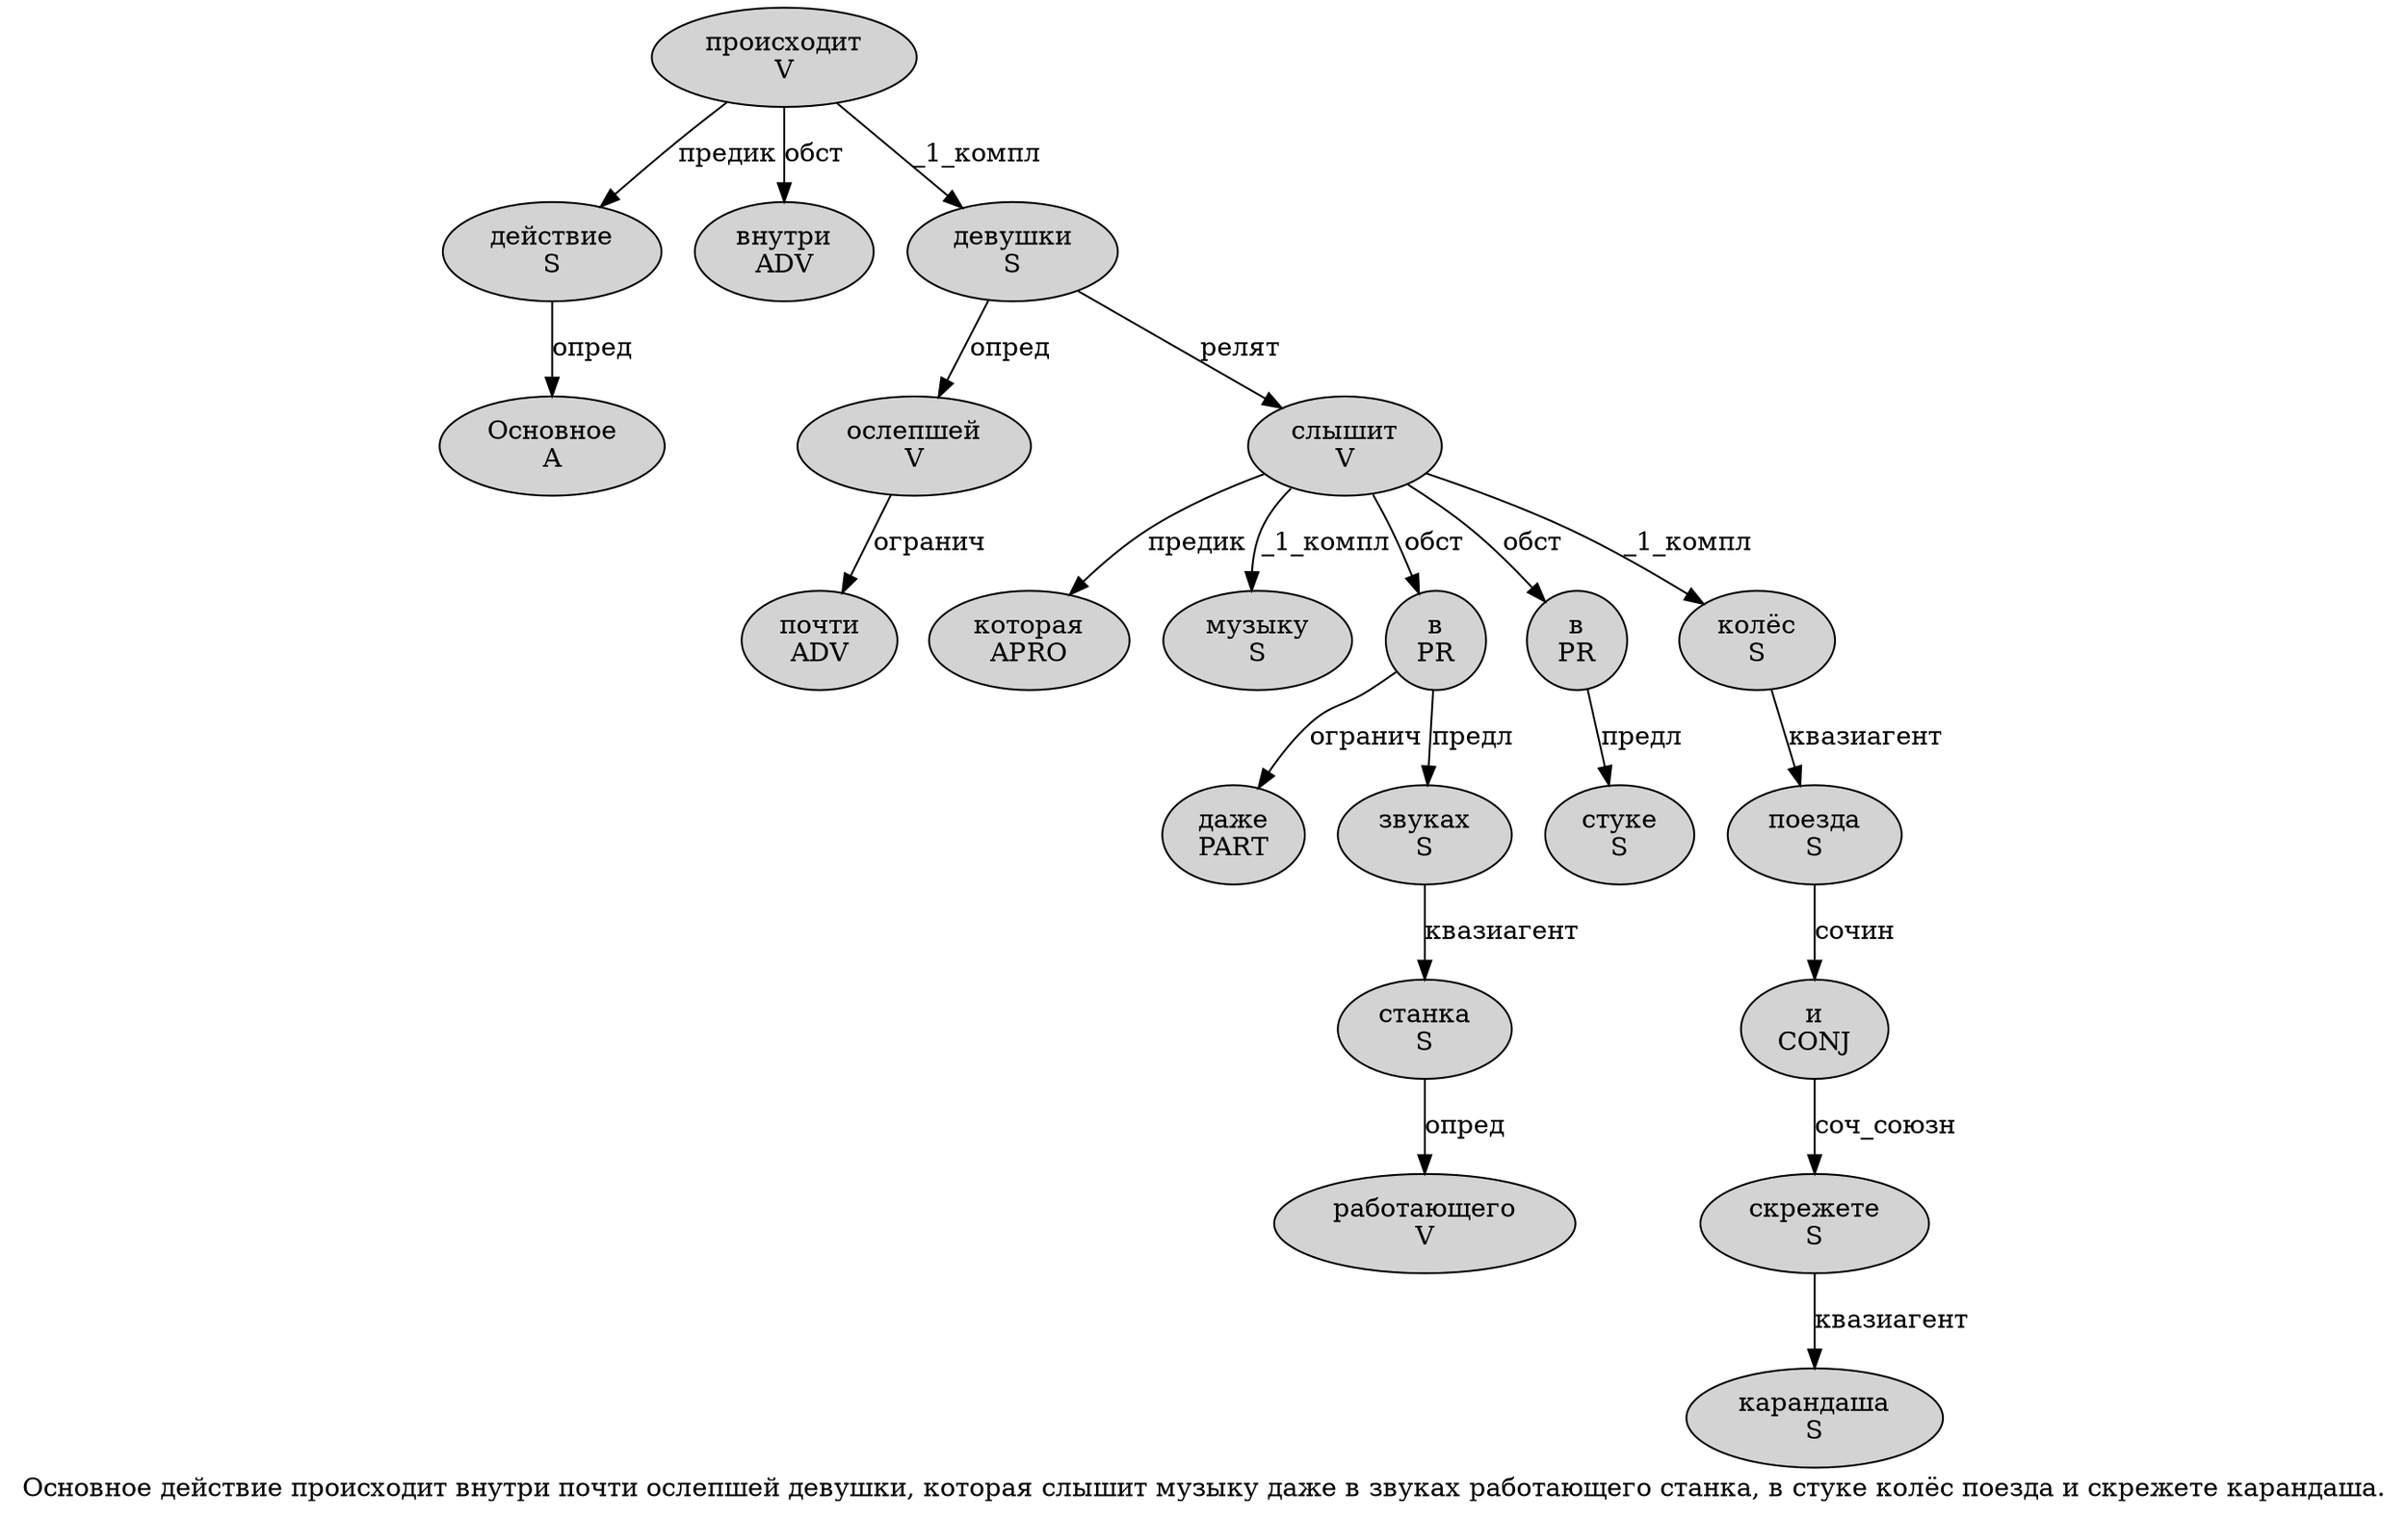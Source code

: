 digraph SENTENCE_1712 {
	graph [label="Основное действие происходит внутри почти ослепшей девушки, которая слышит музыку даже в звуках работающего станка, в стуке колёс поезда и скрежете карандаша."]
	node [style=filled]
		0 [label="Основное
A" color="" fillcolor=lightgray penwidth=1 shape=ellipse]
		1 [label="действие
S" color="" fillcolor=lightgray penwidth=1 shape=ellipse]
		2 [label="происходит
V" color="" fillcolor=lightgray penwidth=1 shape=ellipse]
		3 [label="внутри
ADV" color="" fillcolor=lightgray penwidth=1 shape=ellipse]
		4 [label="почти
ADV" color="" fillcolor=lightgray penwidth=1 shape=ellipse]
		5 [label="ослепшей
V" color="" fillcolor=lightgray penwidth=1 shape=ellipse]
		6 [label="девушки
S" color="" fillcolor=lightgray penwidth=1 shape=ellipse]
		8 [label="которая
APRO" color="" fillcolor=lightgray penwidth=1 shape=ellipse]
		9 [label="слышит
V" color="" fillcolor=lightgray penwidth=1 shape=ellipse]
		10 [label="музыку
S" color="" fillcolor=lightgray penwidth=1 shape=ellipse]
		11 [label="даже
PART" color="" fillcolor=lightgray penwidth=1 shape=ellipse]
		12 [label="в
PR" color="" fillcolor=lightgray penwidth=1 shape=ellipse]
		13 [label="звуках
S" color="" fillcolor=lightgray penwidth=1 shape=ellipse]
		14 [label="работающего
V" color="" fillcolor=lightgray penwidth=1 shape=ellipse]
		15 [label="станка
S" color="" fillcolor=lightgray penwidth=1 shape=ellipse]
		17 [label="в
PR" color="" fillcolor=lightgray penwidth=1 shape=ellipse]
		18 [label="стуке
S" color="" fillcolor=lightgray penwidth=1 shape=ellipse]
		19 [label="колёс
S" color="" fillcolor=lightgray penwidth=1 shape=ellipse]
		20 [label="поезда
S" color="" fillcolor=lightgray penwidth=1 shape=ellipse]
		21 [label="и
CONJ" color="" fillcolor=lightgray penwidth=1 shape=ellipse]
		22 [label="скрежете
S" color="" fillcolor=lightgray penwidth=1 shape=ellipse]
		23 [label="карандаша
S" color="" fillcolor=lightgray penwidth=1 shape=ellipse]
			6 -> 5 [label="опред"]
			6 -> 9 [label="релят"]
			5 -> 4 [label="огранич"]
			17 -> 18 [label="предл"]
			2 -> 1 [label="предик"]
			2 -> 3 [label="обст"]
			2 -> 6 [label="_1_компл"]
			19 -> 20 [label="квазиагент"]
			9 -> 8 [label="предик"]
			9 -> 10 [label="_1_компл"]
			9 -> 12 [label="обст"]
			9 -> 17 [label="обст"]
			9 -> 19 [label="_1_компл"]
			21 -> 22 [label="соч_союзн"]
			15 -> 14 [label="опред"]
			1 -> 0 [label="опред"]
			20 -> 21 [label="сочин"]
			22 -> 23 [label="квазиагент"]
			12 -> 11 [label="огранич"]
			12 -> 13 [label="предл"]
			13 -> 15 [label="квазиагент"]
}